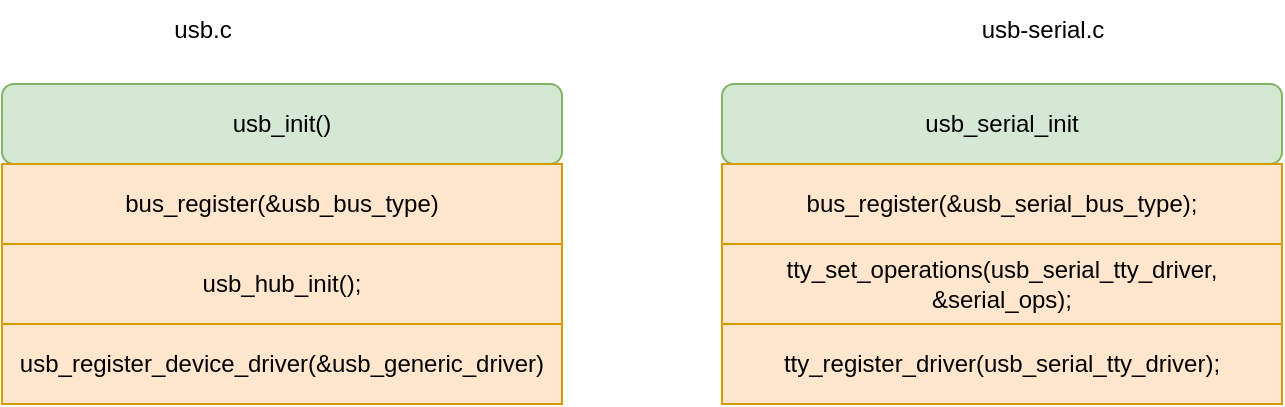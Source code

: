 <mxfile version="24.2.5" type="github">
  <diagram name="usb 总线" id="pd-Zbiyc6Sx0SRdpBiYg">
    <mxGraphModel dx="954" dy="558" grid="1" gridSize="10" guides="1" tooltips="1" connect="1" arrows="1" fold="1" page="1" pageScale="1" pageWidth="827" pageHeight="1169" math="0" shadow="0">
      <root>
        <mxCell id="0" />
        <mxCell id="1" parent="0" />
        <mxCell id="N79WOz4eK4pjpgPFplo8-1" value="usb_init()" style="rounded=1;whiteSpace=wrap;html=1;fillColor=#d5e8d4;strokeColor=#82b366;" vertex="1" parent="1">
          <mxGeometry x="80" y="80" width="280" height="40" as="geometry" />
        </mxCell>
        <mxCell id="N79WOz4eK4pjpgPFplo8-2" value="bus_register(&amp;amp;usb_bus_type)" style="rounded=0;whiteSpace=wrap;html=1;fillColor=#ffe6cc;strokeColor=#d79b00;" vertex="1" parent="1">
          <mxGeometry x="80" y="120" width="280" height="40" as="geometry" />
        </mxCell>
        <mxCell id="N79WOz4eK4pjpgPFplo8-3" value="usb_hub_init();" style="rounded=0;whiteSpace=wrap;html=1;fillColor=#ffe6cc;strokeColor=#d79b00;" vertex="1" parent="1">
          <mxGeometry x="80" y="160" width="280" height="40" as="geometry" />
        </mxCell>
        <mxCell id="N79WOz4eK4pjpgPFplo8-4" value="usb_register_device_driver(&amp;amp;usb_generic_driver)" style="rounded=0;whiteSpace=wrap;html=1;fillColor=#ffe6cc;strokeColor=#d79b00;" vertex="1" parent="1">
          <mxGeometry x="80" y="200" width="280" height="40" as="geometry" />
        </mxCell>
        <mxCell id="N79WOz4eK4pjpgPFplo8-5" value="usb.c" style="text;html=1;align=center;verticalAlign=middle;resizable=0;points=[];autosize=1;strokeColor=none;fillColor=none;" vertex="1" parent="1">
          <mxGeometry x="155" y="38" width="50" height="30" as="geometry" />
        </mxCell>
        <mxCell id="N79WOz4eK4pjpgPFplo8-6" value="usb_serial_init" style="rounded=1;whiteSpace=wrap;html=1;fillColor=#d5e8d4;strokeColor=#82b366;" vertex="1" parent="1">
          <mxGeometry x="440" y="80" width="280" height="40" as="geometry" />
        </mxCell>
        <mxCell id="N79WOz4eK4pjpgPFplo8-7" value="usb-serial.c" style="text;html=1;align=center;verticalAlign=middle;resizable=0;points=[];autosize=1;strokeColor=none;fillColor=none;" vertex="1" parent="1">
          <mxGeometry x="560" y="38" width="80" height="30" as="geometry" />
        </mxCell>
        <mxCell id="N79WOz4eK4pjpgPFplo8-8" value="bus_register(&amp;amp;usb_serial_bus_type);" style="rounded=0;whiteSpace=wrap;html=1;fillColor=#ffe6cc;strokeColor=#d79b00;" vertex="1" parent="1">
          <mxGeometry x="440" y="120" width="280" height="40" as="geometry" />
        </mxCell>
        <mxCell id="N79WOz4eK4pjpgPFplo8-9" value="tty_set_operations(usb_serial_tty_driver, &amp;amp;serial_ops);" style="rounded=0;whiteSpace=wrap;html=1;fillColor=#ffe6cc;strokeColor=#d79b00;" vertex="1" parent="1">
          <mxGeometry x="440" y="160" width="280" height="40" as="geometry" />
        </mxCell>
        <mxCell id="N79WOz4eK4pjpgPFplo8-10" value="tty_register_driver(usb_serial_tty_driver);" style="rounded=0;whiteSpace=wrap;html=1;fillColor=#ffe6cc;strokeColor=#d79b00;" vertex="1" parent="1">
          <mxGeometry x="440" y="200" width="280" height="40" as="geometry" />
        </mxCell>
      </root>
    </mxGraphModel>
  </diagram>
</mxfile>
